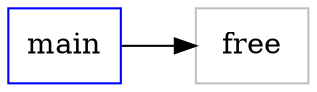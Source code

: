 digraph functioncalls {
rankdir=LR;

main [shape="box", color=blue];
free [label="free", shape="box", color=grey];
main -> free;
}
